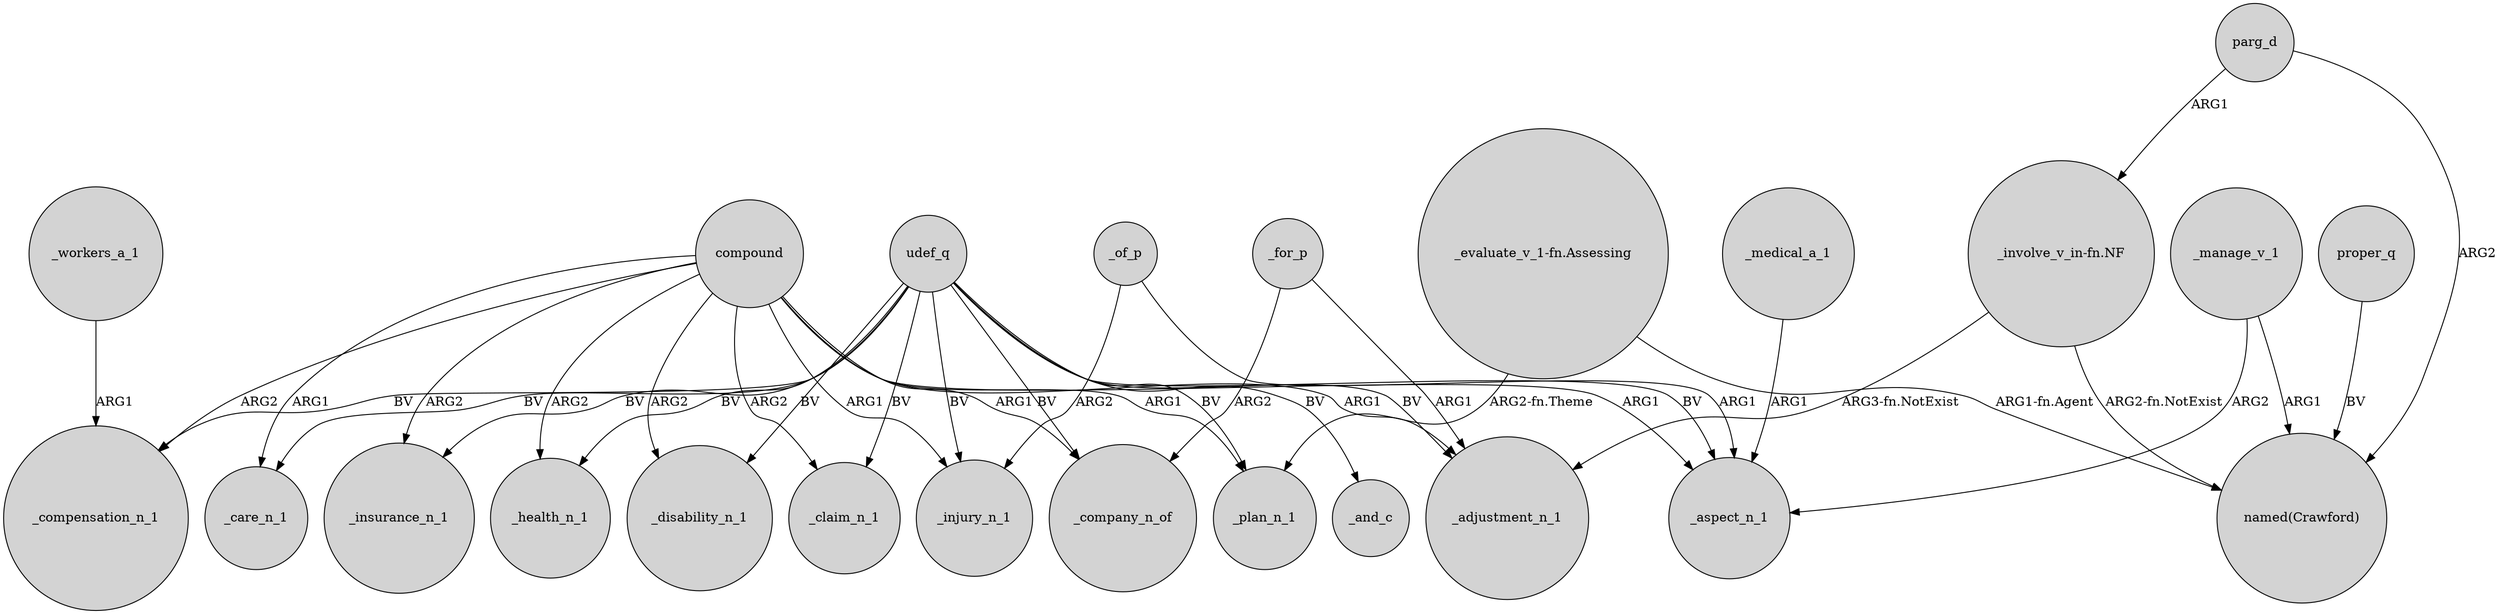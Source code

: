 digraph {
	node [shape=circle style=filled]
	compound -> _disability_n_1 [label=ARG2]
	udef_q -> _claim_n_1 [label=BV]
	udef_q -> _compensation_n_1 [label=BV]
	compound -> _insurance_n_1 [label=ARG2]
	_of_p -> _injury_n_1 [label=ARG2]
	parg_d -> "_involve_v_in-fn.NF" [label=ARG1]
	compound -> _compensation_n_1 [label=ARG2]
	udef_q -> _insurance_n_1 [label=BV]
	compound -> _aspect_n_1 [label=ARG1]
	udef_q -> _care_n_1 [label=BV]
	udef_q -> _aspect_n_1 [label=BV]
	compound -> _plan_n_1 [label=ARG1]
	compound -> _claim_n_1 [label=ARG2]
	_of_p -> _aspect_n_1 [label=ARG1]
	"_involve_v_in-fn.NF" -> _adjustment_n_1 [label="ARG3-fn.NotExist"]
	compound -> _adjustment_n_1 [label=ARG1]
	_medical_a_1 -> _aspect_n_1 [label=ARG1]
	compound -> _company_n_of [label=ARG1]
	proper_q -> "named(Crawford)" [label=BV]
	udef_q -> _adjustment_n_1 [label=BV]
	_for_p -> _adjustment_n_1 [label=ARG1]
	compound -> _health_n_1 [label=ARG2]
	_for_p -> _company_n_of [label=ARG2]
	udef_q -> _injury_n_1 [label=BV]
	udef_q -> _plan_n_1 [label=BV]
	"_evaluate_v_1-fn.Assessing" -> "named(Crawford)" [label="ARG1-fn.Agent"]
	udef_q -> _health_n_1 [label=BV]
	"_evaluate_v_1-fn.Assessing" -> _plan_n_1 [label="ARG2-fn.Theme"]
	_manage_v_1 -> _aspect_n_1 [label=ARG2]
	compound -> _injury_n_1 [label=ARG1]
	udef_q -> _disability_n_1 [label=BV]
	compound -> _care_n_1 [label=ARG1]
	_manage_v_1 -> "named(Crawford)" [label=ARG1]
	"_involve_v_in-fn.NF" -> "named(Crawford)" [label="ARG2-fn.NotExist"]
	udef_q -> _company_n_of [label=BV]
	parg_d -> "named(Crawford)" [label=ARG2]
	udef_q -> _and_c [label=BV]
	_workers_a_1 -> _compensation_n_1 [label=ARG1]
}
